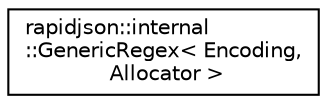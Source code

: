 digraph "Graphical Class Hierarchy"
{
 // INTERACTIVE_SVG=YES
 // LATEX_PDF_SIZE
  edge [fontname="Helvetica",fontsize="10",labelfontname="Helvetica",labelfontsize="10"];
  node [fontname="Helvetica",fontsize="10",shape=record];
  rankdir="LR";
  Node0 [label="rapidjson::internal\l::GenericRegex\< Encoding,\l Allocator \>",height=0.2,width=0.4,color="black", fillcolor="white", style="filled",URL="$classrapidjson_1_1internal_1_1_generic_regex.html",tooltip="Regular expression engine with subset of ECMAscript grammar."];
}
